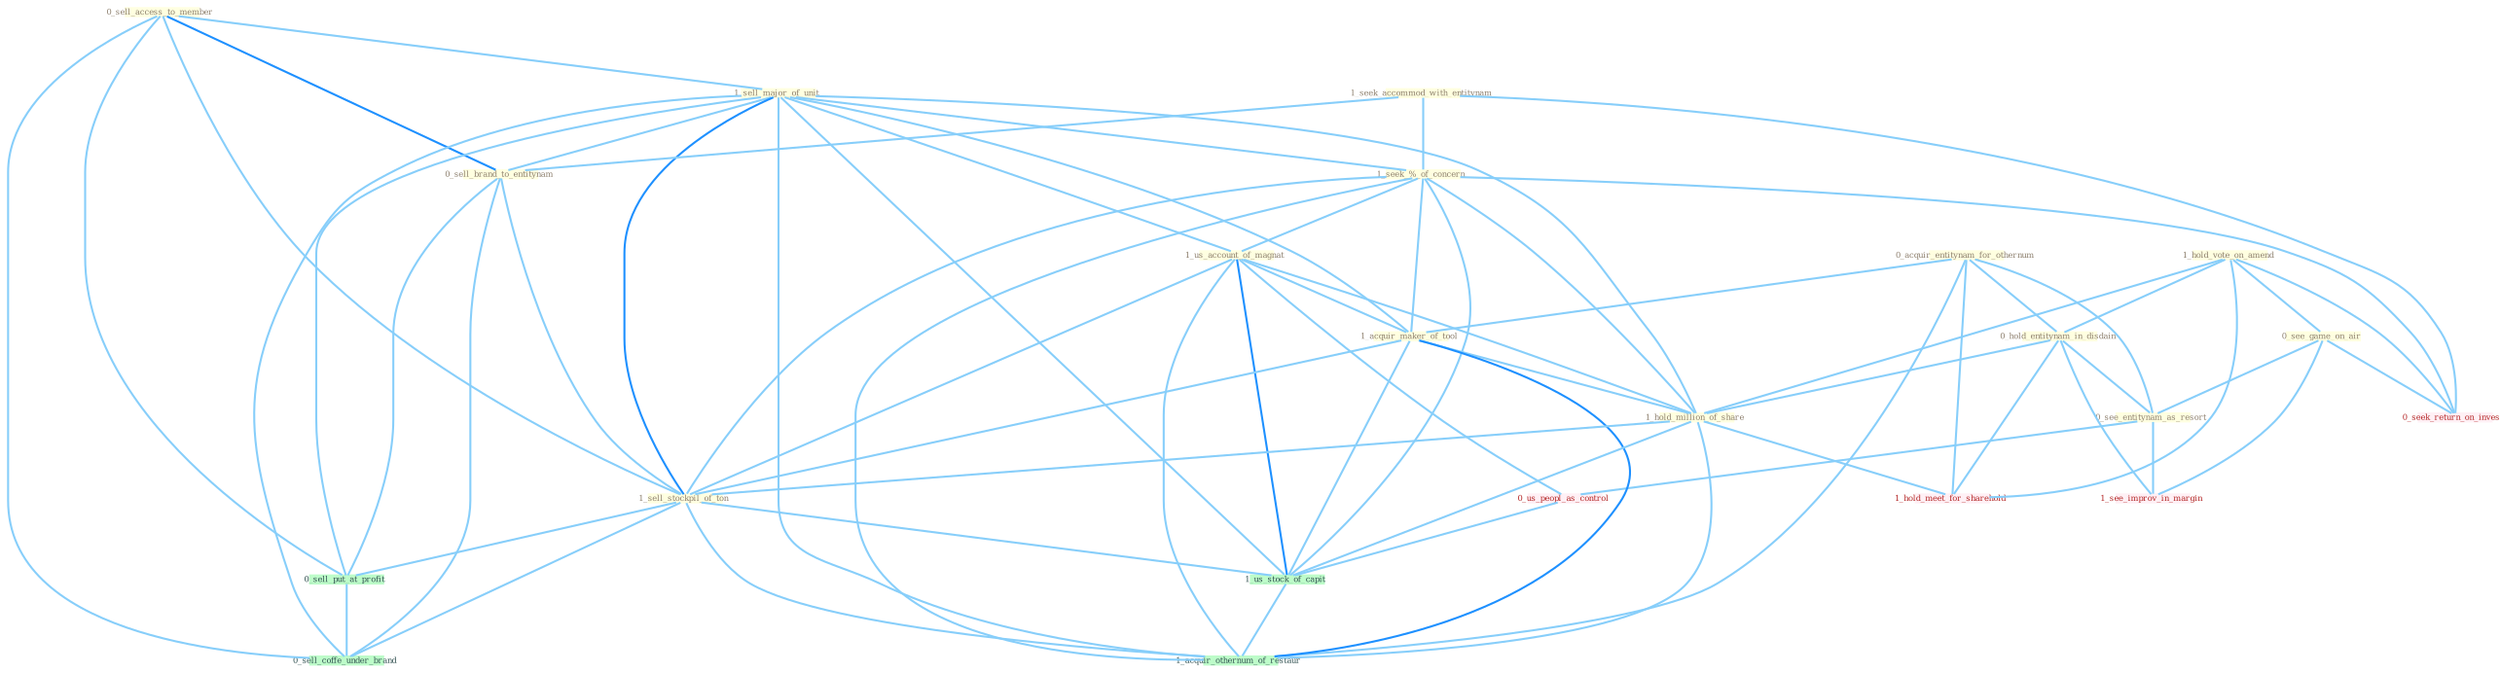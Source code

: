 Graph G{ 
    node
    [shape=polygon,style=filled,width=.5,height=.06,color="#BDFCC9",fixedsize=true,fontsize=4,
    fontcolor="#2f4f4f"];
    {node
    [color="#ffffe0", fontcolor="#8b7d6b"] "0_sell_access_to_member " "1_sell_major_of_unit " "1_hold_vote_on_amend " "1_seek_accommod_with_entitynam " "0_sell_brand_to_entitynam " "1_seek_%_of_concern " "0_acquir_entitynam_for_othernum " "0_see_game_on_air " "0_hold_entitynam_in_disdain " "1_us_account_of_magnat " "0_see_entitynam_as_resort " "1_acquir_maker_of_tool " "1_hold_million_of_share " "1_sell_stockpil_of_ton "}
{node [color="#fff0f5", fontcolor="#b22222"] "0_us_peopl_as_control " "0_seek_return_on_invest " "1_see_improv_in_margin " "1_hold_meet_for_sharehold "}
edge [color="#B0E2FF"];

	"0_sell_access_to_member " -- "1_sell_major_of_unit " [w="1", color="#87cefa" ];
	"0_sell_access_to_member " -- "0_sell_brand_to_entitynam " [w="2", color="#1e90ff" , len=0.8];
	"0_sell_access_to_member " -- "1_sell_stockpil_of_ton " [w="1", color="#87cefa" ];
	"0_sell_access_to_member " -- "0_sell_put_at_profit " [w="1", color="#87cefa" ];
	"0_sell_access_to_member " -- "0_sell_coffe_under_brand " [w="1", color="#87cefa" ];
	"1_sell_major_of_unit " -- "0_sell_brand_to_entitynam " [w="1", color="#87cefa" ];
	"1_sell_major_of_unit " -- "1_seek_%_of_concern " [w="1", color="#87cefa" ];
	"1_sell_major_of_unit " -- "1_us_account_of_magnat " [w="1", color="#87cefa" ];
	"1_sell_major_of_unit " -- "1_acquir_maker_of_tool " [w="1", color="#87cefa" ];
	"1_sell_major_of_unit " -- "1_hold_million_of_share " [w="1", color="#87cefa" ];
	"1_sell_major_of_unit " -- "1_sell_stockpil_of_ton " [w="2", color="#1e90ff" , len=0.8];
	"1_sell_major_of_unit " -- "0_sell_put_at_profit " [w="1", color="#87cefa" ];
	"1_sell_major_of_unit " -- "1_us_stock_of_capit " [w="1", color="#87cefa" ];
	"1_sell_major_of_unit " -- "0_sell_coffe_under_brand " [w="1", color="#87cefa" ];
	"1_sell_major_of_unit " -- "1_acquir_othernum_of_restaur " [w="1", color="#87cefa" ];
	"1_hold_vote_on_amend " -- "0_see_game_on_air " [w="1", color="#87cefa" ];
	"1_hold_vote_on_amend " -- "0_hold_entitynam_in_disdain " [w="1", color="#87cefa" ];
	"1_hold_vote_on_amend " -- "1_hold_million_of_share " [w="1", color="#87cefa" ];
	"1_hold_vote_on_amend " -- "0_seek_return_on_invest " [w="1", color="#87cefa" ];
	"1_hold_vote_on_amend " -- "1_hold_meet_for_sharehold " [w="1", color="#87cefa" ];
	"1_seek_accommod_with_entitynam " -- "0_sell_brand_to_entitynam " [w="1", color="#87cefa" ];
	"1_seek_accommod_with_entitynam " -- "1_seek_%_of_concern " [w="1", color="#87cefa" ];
	"1_seek_accommod_with_entitynam " -- "0_seek_return_on_invest " [w="1", color="#87cefa" ];
	"0_sell_brand_to_entitynam " -- "1_sell_stockpil_of_ton " [w="1", color="#87cefa" ];
	"0_sell_brand_to_entitynam " -- "0_sell_put_at_profit " [w="1", color="#87cefa" ];
	"0_sell_brand_to_entitynam " -- "0_sell_coffe_under_brand " [w="1", color="#87cefa" ];
	"1_seek_%_of_concern " -- "1_us_account_of_magnat " [w="1", color="#87cefa" ];
	"1_seek_%_of_concern " -- "1_acquir_maker_of_tool " [w="1", color="#87cefa" ];
	"1_seek_%_of_concern " -- "1_hold_million_of_share " [w="1", color="#87cefa" ];
	"1_seek_%_of_concern " -- "1_sell_stockpil_of_ton " [w="1", color="#87cefa" ];
	"1_seek_%_of_concern " -- "0_seek_return_on_invest " [w="1", color="#87cefa" ];
	"1_seek_%_of_concern " -- "1_us_stock_of_capit " [w="1", color="#87cefa" ];
	"1_seek_%_of_concern " -- "1_acquir_othernum_of_restaur " [w="1", color="#87cefa" ];
	"0_acquir_entitynam_for_othernum " -- "0_hold_entitynam_in_disdain " [w="1", color="#87cefa" ];
	"0_acquir_entitynam_for_othernum " -- "0_see_entitynam_as_resort " [w="1", color="#87cefa" ];
	"0_acquir_entitynam_for_othernum " -- "1_acquir_maker_of_tool " [w="1", color="#87cefa" ];
	"0_acquir_entitynam_for_othernum " -- "1_hold_meet_for_sharehold " [w="1", color="#87cefa" ];
	"0_acquir_entitynam_for_othernum " -- "1_acquir_othernum_of_restaur " [w="1", color="#87cefa" ];
	"0_see_game_on_air " -- "0_see_entitynam_as_resort " [w="1", color="#87cefa" ];
	"0_see_game_on_air " -- "0_seek_return_on_invest " [w="1", color="#87cefa" ];
	"0_see_game_on_air " -- "1_see_improv_in_margin " [w="1", color="#87cefa" ];
	"0_hold_entitynam_in_disdain " -- "0_see_entitynam_as_resort " [w="1", color="#87cefa" ];
	"0_hold_entitynam_in_disdain " -- "1_hold_million_of_share " [w="1", color="#87cefa" ];
	"0_hold_entitynam_in_disdain " -- "1_see_improv_in_margin " [w="1", color="#87cefa" ];
	"0_hold_entitynam_in_disdain " -- "1_hold_meet_for_sharehold " [w="1", color="#87cefa" ];
	"1_us_account_of_magnat " -- "1_acquir_maker_of_tool " [w="1", color="#87cefa" ];
	"1_us_account_of_magnat " -- "1_hold_million_of_share " [w="1", color="#87cefa" ];
	"1_us_account_of_magnat " -- "1_sell_stockpil_of_ton " [w="1", color="#87cefa" ];
	"1_us_account_of_magnat " -- "0_us_peopl_as_control " [w="1", color="#87cefa" ];
	"1_us_account_of_magnat " -- "1_us_stock_of_capit " [w="2", color="#1e90ff" , len=0.8];
	"1_us_account_of_magnat " -- "1_acquir_othernum_of_restaur " [w="1", color="#87cefa" ];
	"0_see_entitynam_as_resort " -- "0_us_peopl_as_control " [w="1", color="#87cefa" ];
	"0_see_entitynam_as_resort " -- "1_see_improv_in_margin " [w="1", color="#87cefa" ];
	"1_acquir_maker_of_tool " -- "1_hold_million_of_share " [w="1", color="#87cefa" ];
	"1_acquir_maker_of_tool " -- "1_sell_stockpil_of_ton " [w="1", color="#87cefa" ];
	"1_acquir_maker_of_tool " -- "1_us_stock_of_capit " [w="1", color="#87cefa" ];
	"1_acquir_maker_of_tool " -- "1_acquir_othernum_of_restaur " [w="2", color="#1e90ff" , len=0.8];
	"1_hold_million_of_share " -- "1_sell_stockpil_of_ton " [w="1", color="#87cefa" ];
	"1_hold_million_of_share " -- "1_us_stock_of_capit " [w="1", color="#87cefa" ];
	"1_hold_million_of_share " -- "1_hold_meet_for_sharehold " [w="1", color="#87cefa" ];
	"1_hold_million_of_share " -- "1_acquir_othernum_of_restaur " [w="1", color="#87cefa" ];
	"1_sell_stockpil_of_ton " -- "0_sell_put_at_profit " [w="1", color="#87cefa" ];
	"1_sell_stockpil_of_ton " -- "1_us_stock_of_capit " [w="1", color="#87cefa" ];
	"1_sell_stockpil_of_ton " -- "0_sell_coffe_under_brand " [w="1", color="#87cefa" ];
	"1_sell_stockpil_of_ton " -- "1_acquir_othernum_of_restaur " [w="1", color="#87cefa" ];
	"0_us_peopl_as_control " -- "1_us_stock_of_capit " [w="1", color="#87cefa" ];
	"0_sell_put_at_profit " -- "0_sell_coffe_under_brand " [w="1", color="#87cefa" ];
	"1_us_stock_of_capit " -- "1_acquir_othernum_of_restaur " [w="1", color="#87cefa" ];
}